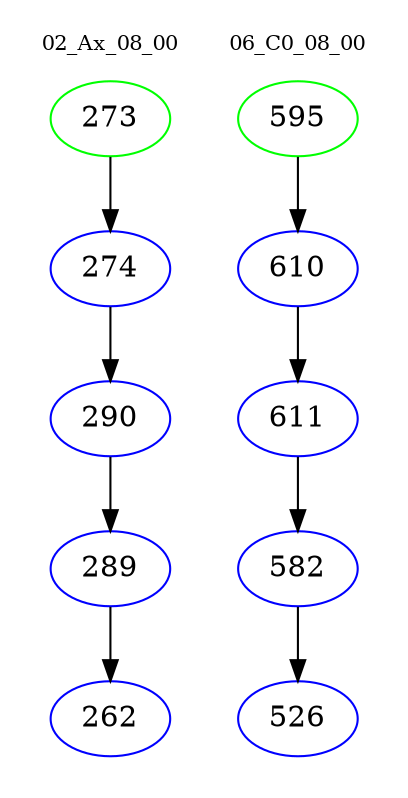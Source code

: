 digraph{
subgraph cluster_0 {
color = white
label = "02_Ax_08_00";
fontsize=10;
T0_273 [label="273", color="green"]
T0_273 -> T0_274 [color="black"]
T0_274 [label="274", color="blue"]
T0_274 -> T0_290 [color="black"]
T0_290 [label="290", color="blue"]
T0_290 -> T0_289 [color="black"]
T0_289 [label="289", color="blue"]
T0_289 -> T0_262 [color="black"]
T0_262 [label="262", color="blue"]
}
subgraph cluster_1 {
color = white
label = "06_C0_08_00";
fontsize=10;
T1_595 [label="595", color="green"]
T1_595 -> T1_610 [color="black"]
T1_610 [label="610", color="blue"]
T1_610 -> T1_611 [color="black"]
T1_611 [label="611", color="blue"]
T1_611 -> T1_582 [color="black"]
T1_582 [label="582", color="blue"]
T1_582 -> T1_526 [color="black"]
T1_526 [label="526", color="blue"]
}
}
